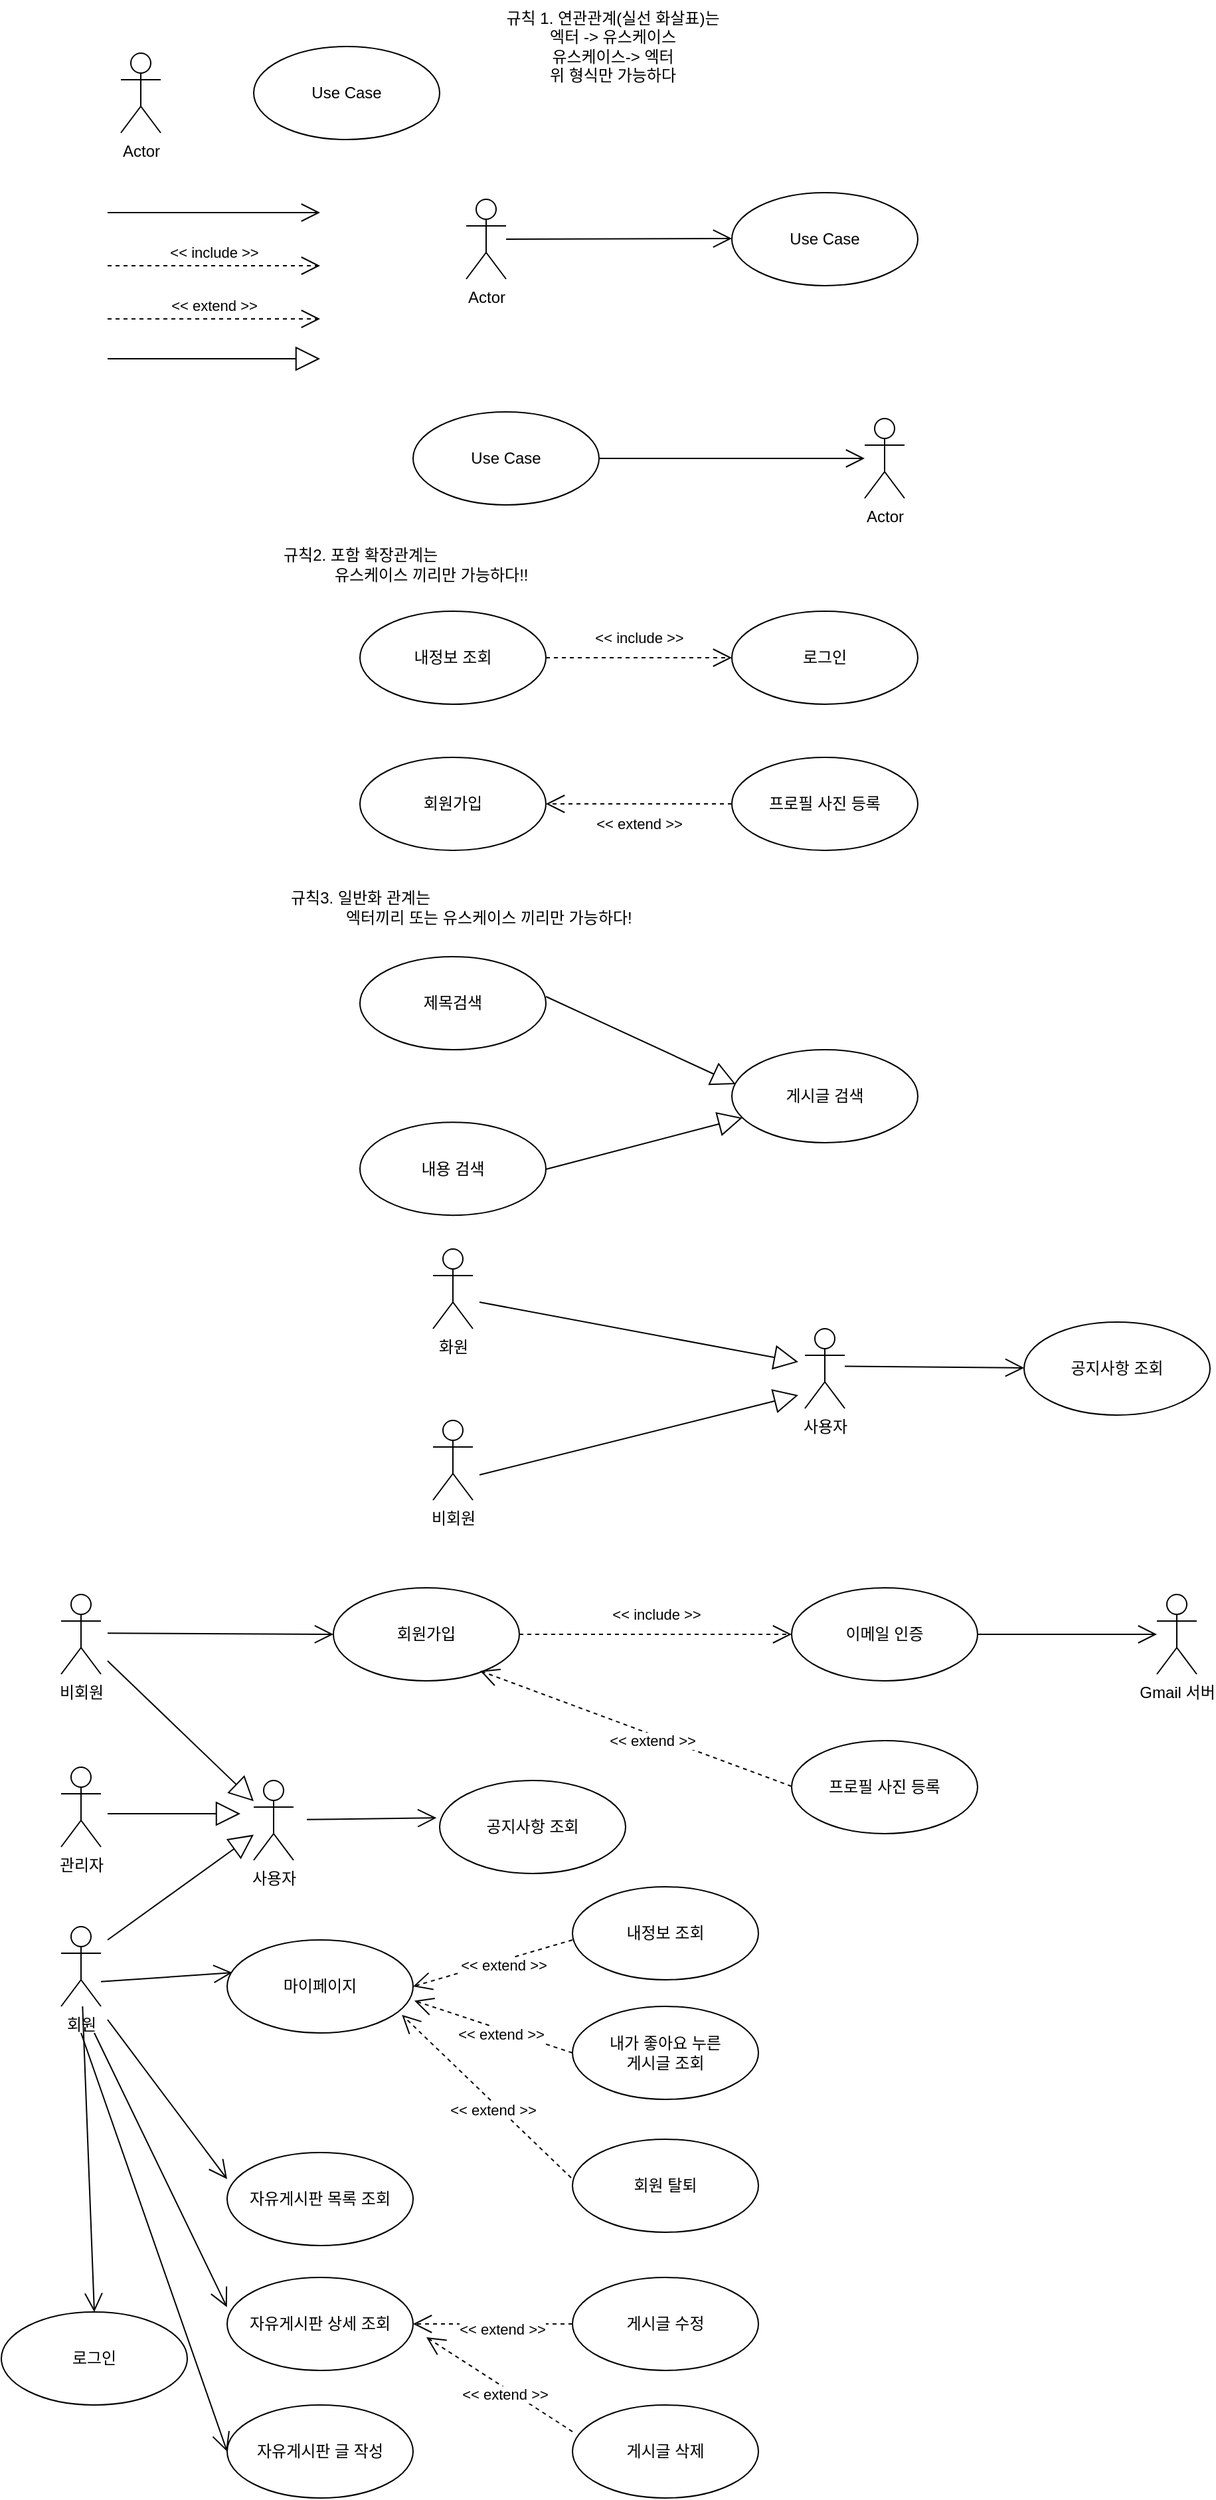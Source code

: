 <mxfile version="21.5.1" type="device">
  <diagram name="Page-1" id="b5b7bab2-c9e2-2cf4-8b2a-24fd1a2a6d21">
    <mxGraphModel dx="1009" dy="926" grid="1" gridSize="10" guides="1" tooltips="1" connect="1" arrows="1" fold="1" page="1" pageScale="1" pageWidth="827" pageHeight="1169" background="none" math="0" shadow="0">
      <root>
        <mxCell id="0" />
        <mxCell id="1" parent="0" />
        <mxCell id="cTThmHPJOHlPgZETZRBA-1" value="Actor" style="shape=umlActor;verticalLabelPosition=bottom;verticalAlign=top;html=1;" vertex="1" parent="1">
          <mxGeometry x="90" y="80" width="30" height="60" as="geometry" />
        </mxCell>
        <mxCell id="cTThmHPJOHlPgZETZRBA-3" value="Use Case" style="ellipse;whiteSpace=wrap;html=1;" vertex="1" parent="1">
          <mxGeometry x="190" y="75" width="140" height="70" as="geometry" />
        </mxCell>
        <mxCell id="cTThmHPJOHlPgZETZRBA-7" value="&amp;lt;&amp;lt; include &amp;gt;&amp;gt;" style="endArrow=open;endSize=12;dashed=1;html=1;rounded=0;" edge="1" parent="1">
          <mxGeometry y="10" width="160" relative="1" as="geometry">
            <mxPoint x="80" y="240" as="sourcePoint" />
            <mxPoint x="240" y="240" as="targetPoint" />
            <mxPoint as="offset" />
          </mxGeometry>
        </mxCell>
        <mxCell id="cTThmHPJOHlPgZETZRBA-8" value="" style="endArrow=open;endFill=1;endSize=12;html=1;rounded=0;" edge="1" parent="1">
          <mxGeometry width="160" relative="1" as="geometry">
            <mxPoint x="80" y="200" as="sourcePoint" />
            <mxPoint x="240" y="200" as="targetPoint" />
          </mxGeometry>
        </mxCell>
        <mxCell id="cTThmHPJOHlPgZETZRBA-9" value="&amp;lt;&amp;lt; extend &amp;gt;&amp;gt;" style="endArrow=open;endSize=12;dashed=1;html=1;rounded=0;" edge="1" parent="1">
          <mxGeometry y="10" width="160" relative="1" as="geometry">
            <mxPoint x="80" y="280" as="sourcePoint" />
            <mxPoint x="240" y="280" as="targetPoint" />
            <mxPoint as="offset" />
          </mxGeometry>
        </mxCell>
        <mxCell id="cTThmHPJOHlPgZETZRBA-10" value="" style="endArrow=block;endSize=16;endFill=0;html=1;rounded=0;" edge="1" parent="1">
          <mxGeometry width="160" relative="1" as="geometry">
            <mxPoint x="80" y="310" as="sourcePoint" />
            <mxPoint x="240" y="310" as="targetPoint" />
          </mxGeometry>
        </mxCell>
        <mxCell id="cTThmHPJOHlPgZETZRBA-12" value="규칙 1. 연관관계(실선 화살표)는&lt;br&gt;엑터 -&amp;gt; 유스케이스&lt;br&gt;유스케이스-&amp;gt; 엑터&lt;br&gt;위 형식만 가능하다" style="text;html=1;align=center;verticalAlign=middle;resizable=0;points=[];autosize=1;strokeColor=none;fillColor=none;" vertex="1" parent="1">
          <mxGeometry x="360" y="40" width="200" height="70" as="geometry" />
        </mxCell>
        <mxCell id="cTThmHPJOHlPgZETZRBA-14" value="Actor" style="shape=umlActor;verticalLabelPosition=bottom;verticalAlign=top;html=1;" vertex="1" parent="1">
          <mxGeometry x="350" y="190" width="30" height="60" as="geometry" />
        </mxCell>
        <mxCell id="cTThmHPJOHlPgZETZRBA-15" value="Use Case" style="ellipse;whiteSpace=wrap;html=1;" vertex="1" parent="1">
          <mxGeometry x="550" y="185" width="140" height="70" as="geometry" />
        </mxCell>
        <mxCell id="cTThmHPJOHlPgZETZRBA-16" value="" style="endArrow=open;endFill=1;endSize=12;html=1;rounded=0;" edge="1" parent="1" source="cTThmHPJOHlPgZETZRBA-14">
          <mxGeometry width="160" relative="1" as="geometry">
            <mxPoint x="420" y="220" as="sourcePoint" />
            <mxPoint x="550" y="219.5" as="targetPoint" />
          </mxGeometry>
        </mxCell>
        <mxCell id="cTThmHPJOHlPgZETZRBA-17" value="Use Case" style="ellipse;whiteSpace=wrap;html=1;" vertex="1" parent="1">
          <mxGeometry x="310" y="350" width="140" height="70" as="geometry" />
        </mxCell>
        <mxCell id="cTThmHPJOHlPgZETZRBA-18" value="Actor" style="shape=umlActor;verticalLabelPosition=bottom;verticalAlign=top;html=1;" vertex="1" parent="1">
          <mxGeometry x="650" y="355" width="30" height="60" as="geometry" />
        </mxCell>
        <mxCell id="cTThmHPJOHlPgZETZRBA-19" value="" style="endArrow=open;endFill=1;endSize=12;html=1;rounded=0;" edge="1" parent="1" target="cTThmHPJOHlPgZETZRBA-18">
          <mxGeometry width="160" relative="1" as="geometry">
            <mxPoint x="450" y="385" as="sourcePoint" />
            <mxPoint x="630" y="385" as="targetPoint" />
          </mxGeometry>
        </mxCell>
        <mxCell id="cTThmHPJOHlPgZETZRBA-24" value="규칙2. 포함 확장관계는&lt;br&gt;&lt;span style=&quot;white-space: pre;&quot;&gt;&#x9;&lt;/span&gt;&lt;span style=&quot;white-space: pre;&quot;&gt;&#x9;&lt;/span&gt;&lt;span style=&quot;white-space: pre;&quot;&gt;&#x9;&lt;/span&gt;&lt;span style=&quot;white-space: pre;&quot;&gt;&#x9;&lt;/span&gt;유스케이스 끼리만 가능하다!!" style="text;html=1;align=center;verticalAlign=middle;resizable=0;points=[];autosize=1;strokeColor=none;fillColor=none;" vertex="1" parent="1">
          <mxGeometry x="125" y="445" width="290" height="40" as="geometry" />
        </mxCell>
        <mxCell id="cTThmHPJOHlPgZETZRBA-25" value="내정보 조회" style="ellipse;whiteSpace=wrap;html=1;" vertex="1" parent="1">
          <mxGeometry x="270" y="500" width="140" height="70" as="geometry" />
        </mxCell>
        <mxCell id="cTThmHPJOHlPgZETZRBA-26" value="로그인" style="ellipse;whiteSpace=wrap;html=1;" vertex="1" parent="1">
          <mxGeometry x="550" y="500" width="140" height="70" as="geometry" />
        </mxCell>
        <mxCell id="cTThmHPJOHlPgZETZRBA-27" value="&amp;lt;&amp;lt; include &amp;gt;&amp;gt;" style="endArrow=open;endSize=12;dashed=1;html=1;rounded=0;exitX=1;exitY=0.5;exitDx=0;exitDy=0;" edge="1" parent="1" source="cTThmHPJOHlPgZETZRBA-25">
          <mxGeometry y="15" width="160" relative="1" as="geometry">
            <mxPoint x="416.5" y="534.5" as="sourcePoint" />
            <mxPoint x="550" y="535" as="targetPoint" />
            <mxPoint as="offset" />
          </mxGeometry>
        </mxCell>
        <mxCell id="cTThmHPJOHlPgZETZRBA-28" value="회원가입" style="ellipse;whiteSpace=wrap;html=1;" vertex="1" parent="1">
          <mxGeometry x="270" y="610" width="140" height="70" as="geometry" />
        </mxCell>
        <mxCell id="cTThmHPJOHlPgZETZRBA-29" value="프로필 사진 등록" style="ellipse;whiteSpace=wrap;html=1;" vertex="1" parent="1">
          <mxGeometry x="550" y="610" width="140" height="70" as="geometry" />
        </mxCell>
        <mxCell id="cTThmHPJOHlPgZETZRBA-31" value="&amp;lt;&amp;lt; extend &amp;gt;&amp;gt;" style="endArrow=open;endSize=12;dashed=1;html=1;rounded=0;entryX=1;entryY=0.5;entryDx=0;entryDy=0;" edge="1" parent="1" target="cTThmHPJOHlPgZETZRBA-28">
          <mxGeometry y="15" width="160" relative="1" as="geometry">
            <mxPoint x="550" y="645" as="sourcePoint" />
            <mxPoint x="370" y="640" as="targetPoint" />
            <mxPoint as="offset" />
          </mxGeometry>
        </mxCell>
        <mxCell id="cTThmHPJOHlPgZETZRBA-33" value="규칙3. 일반화 관계는&lt;br&gt;&lt;span style=&quot;white-space: pre;&quot;&gt;&#x9;&lt;/span&gt;&lt;span style=&quot;white-space: pre;&quot;&gt;&#x9;&lt;/span&gt;&lt;span style=&quot;white-space: pre;&quot;&gt;&#x9;&lt;/span&gt;&lt;span style=&quot;white-space: pre;&quot;&gt;&#x9;&lt;/span&gt;&lt;span style=&quot;white-space: pre;&quot;&gt;&#x9;&lt;/span&gt;&lt;span style=&quot;white-space: pre;&quot;&gt;&#x9;&lt;/span&gt;&lt;span style=&quot;white-space: pre;&quot;&gt;&#x9;&lt;/span&gt;&amp;nbsp; 엑터끼리 또는 유스케이스 끼리만 가능하다!" style="text;html=1;align=center;verticalAlign=middle;resizable=0;points=[];autosize=1;strokeColor=none;fillColor=none;" vertex="1" parent="1">
          <mxGeometry x="45" y="703" width="450" height="40" as="geometry" />
        </mxCell>
        <mxCell id="cTThmHPJOHlPgZETZRBA-34" value="제목검색" style="ellipse;whiteSpace=wrap;html=1;" vertex="1" parent="1">
          <mxGeometry x="270" y="760" width="140" height="70" as="geometry" />
        </mxCell>
        <mxCell id="cTThmHPJOHlPgZETZRBA-35" value="내용 검색" style="ellipse;whiteSpace=wrap;html=1;" vertex="1" parent="1">
          <mxGeometry x="270" y="884.57" width="140" height="70" as="geometry" />
        </mxCell>
        <mxCell id="cTThmHPJOHlPgZETZRBA-36" value="게시글 검색" style="ellipse;whiteSpace=wrap;html=1;" vertex="1" parent="1">
          <mxGeometry x="550" y="830.0" width="140" height="70" as="geometry" />
        </mxCell>
        <mxCell id="cTThmHPJOHlPgZETZRBA-37" value="" style="endArrow=block;endSize=16;endFill=0;html=1;rounded=0;entryX=0.021;entryY=0.371;entryDx=0;entryDy=0;entryPerimeter=0;" edge="1" parent="1" target="cTThmHPJOHlPgZETZRBA-36">
          <mxGeometry width="160" relative="1" as="geometry">
            <mxPoint x="410" y="790" as="sourcePoint" />
            <mxPoint x="570" y="790" as="targetPoint" />
          </mxGeometry>
        </mxCell>
        <mxCell id="cTThmHPJOHlPgZETZRBA-38" value="" style="endArrow=block;endSize=16;endFill=0;html=1;rounded=0;" edge="1" parent="1" target="cTThmHPJOHlPgZETZRBA-36">
          <mxGeometry width="160" relative="1" as="geometry">
            <mxPoint x="410" y="920" as="sourcePoint" />
            <mxPoint x="553" y="986" as="targetPoint" />
          </mxGeometry>
        </mxCell>
        <mxCell id="cTThmHPJOHlPgZETZRBA-39" value="화원" style="shape=umlActor;verticalLabelPosition=bottom;verticalAlign=top;html=1;" vertex="1" parent="1">
          <mxGeometry x="325" y="980" width="30" height="60" as="geometry" />
        </mxCell>
        <mxCell id="cTThmHPJOHlPgZETZRBA-42" value="비회원" style="shape=umlActor;verticalLabelPosition=bottom;verticalAlign=top;html=1;" vertex="1" parent="1">
          <mxGeometry x="325" y="1109" width="30" height="60" as="geometry" />
        </mxCell>
        <mxCell id="cTThmHPJOHlPgZETZRBA-44" value="사용자" style="shape=umlActor;verticalLabelPosition=bottom;verticalAlign=top;html=1;" vertex="1" parent="1">
          <mxGeometry x="605" y="1040" width="30" height="60" as="geometry" />
        </mxCell>
        <mxCell id="cTThmHPJOHlPgZETZRBA-46" value="" style="endArrow=block;endSize=16;endFill=0;html=1;rounded=0;" edge="1" parent="1">
          <mxGeometry width="160" relative="1" as="geometry">
            <mxPoint x="360" y="1150" as="sourcePoint" />
            <mxPoint x="600" y="1090" as="targetPoint" />
          </mxGeometry>
        </mxCell>
        <mxCell id="cTThmHPJOHlPgZETZRBA-47" value="공지사항 조회" style="ellipse;whiteSpace=wrap;html=1;" vertex="1" parent="1">
          <mxGeometry x="770" y="1035" width="140" height="70" as="geometry" />
        </mxCell>
        <mxCell id="cTThmHPJOHlPgZETZRBA-48" value="" style="endArrow=block;endSize=16;endFill=0;html=1;rounded=0;" edge="1" parent="1">
          <mxGeometry width="160" relative="1" as="geometry">
            <mxPoint x="360" y="1020.0" as="sourcePoint" />
            <mxPoint x="600" y="1065" as="targetPoint" />
          </mxGeometry>
        </mxCell>
        <mxCell id="cTThmHPJOHlPgZETZRBA-49" value="" style="endArrow=open;endFill=1;endSize=12;html=1;rounded=0;" edge="1" parent="1" target="cTThmHPJOHlPgZETZRBA-47">
          <mxGeometry width="160" relative="1" as="geometry">
            <mxPoint x="635" y="1068.26" as="sourcePoint" />
            <mxPoint x="770" y="1068" as="targetPoint" />
          </mxGeometry>
        </mxCell>
        <mxCell id="cTThmHPJOHlPgZETZRBA-50" value="비회원" style="shape=umlActor;verticalLabelPosition=bottom;verticalAlign=top;html=1;" vertex="1" parent="1">
          <mxGeometry x="45" y="1240" width="30" height="60" as="geometry" />
        </mxCell>
        <mxCell id="cTThmHPJOHlPgZETZRBA-52" value="회원가입" style="ellipse;whiteSpace=wrap;html=1;" vertex="1" parent="1">
          <mxGeometry x="250" y="1235" width="140" height="70" as="geometry" />
        </mxCell>
        <mxCell id="cTThmHPJOHlPgZETZRBA-54" value="" style="endArrow=open;endFill=1;endSize=12;html=1;rounded=0;entryX=0;entryY=0.5;entryDx=0;entryDy=0;" edge="1" parent="1" target="cTThmHPJOHlPgZETZRBA-52">
          <mxGeometry width="160" relative="1" as="geometry">
            <mxPoint x="80" y="1269.17" as="sourcePoint" />
            <mxPoint x="230" y="1269" as="targetPoint" />
          </mxGeometry>
        </mxCell>
        <mxCell id="cTThmHPJOHlPgZETZRBA-55" value="이메일 인증" style="ellipse;whiteSpace=wrap;html=1;" vertex="1" parent="1">
          <mxGeometry x="595" y="1235" width="140" height="70" as="geometry" />
        </mxCell>
        <mxCell id="cTThmHPJOHlPgZETZRBA-56" value="&amp;lt;&amp;lt; include &amp;gt;&amp;gt;" style="endArrow=open;endSize=12;dashed=1;html=1;rounded=0;exitX=1;exitY=0.5;exitDx=0;exitDy=0;entryX=0;entryY=0.5;entryDx=0;entryDy=0;" edge="1" parent="1" target="cTThmHPJOHlPgZETZRBA-55">
          <mxGeometry y="15" width="160" relative="1" as="geometry">
            <mxPoint x="390" y="1270" as="sourcePoint" />
            <mxPoint x="530" y="1270" as="targetPoint" />
            <mxPoint as="offset" />
          </mxGeometry>
        </mxCell>
        <mxCell id="cTThmHPJOHlPgZETZRBA-58" value="Gmail 서버" style="shape=umlActor;verticalLabelPosition=bottom;verticalAlign=top;html=1;" vertex="1" parent="1">
          <mxGeometry x="870" y="1240" width="30" height="60" as="geometry" />
        </mxCell>
        <mxCell id="cTThmHPJOHlPgZETZRBA-63" value="" style="endArrow=open;endFill=1;endSize=12;html=1;rounded=0;exitX=1;exitY=0.5;exitDx=0;exitDy=0;" edge="1" parent="1" source="cTThmHPJOHlPgZETZRBA-55" target="cTThmHPJOHlPgZETZRBA-58">
          <mxGeometry width="160" relative="1" as="geometry">
            <mxPoint x="740" y="1270" as="sourcePoint" />
            <mxPoint x="860" y="1270" as="targetPoint" />
          </mxGeometry>
        </mxCell>
        <mxCell id="cTThmHPJOHlPgZETZRBA-64" value="&amp;lt;&amp;lt; extend &amp;gt;&amp;gt;" style="endArrow=open;endSize=12;dashed=1;html=1;rounded=0;entryX=0.789;entryY=0.893;entryDx=0;entryDy=0;entryPerimeter=0;" edge="1" parent="1" target="cTThmHPJOHlPgZETZRBA-52">
          <mxGeometry x="-0.117" y="4" width="160" relative="1" as="geometry">
            <mxPoint x="595" y="1384.41" as="sourcePoint" />
            <mxPoint x="455" y="1384.41" as="targetPoint" />
            <mxPoint as="offset" />
          </mxGeometry>
        </mxCell>
        <mxCell id="cTThmHPJOHlPgZETZRBA-65" value="프로필 사진 등록" style="ellipse;whiteSpace=wrap;html=1;" vertex="1" parent="1">
          <mxGeometry x="595" y="1350" width="140" height="70" as="geometry" />
        </mxCell>
        <mxCell id="cTThmHPJOHlPgZETZRBA-66" value="회원" style="shape=umlActor;verticalLabelPosition=bottom;verticalAlign=top;html=1;" vertex="1" parent="1">
          <mxGeometry x="45" y="1490" width="30" height="60" as="geometry" />
        </mxCell>
        <mxCell id="cTThmHPJOHlPgZETZRBA-69" value="사용자" style="shape=umlActor;verticalLabelPosition=bottom;verticalAlign=top;html=1;" vertex="1" parent="1">
          <mxGeometry x="190" y="1380" width="30" height="60" as="geometry" />
        </mxCell>
        <mxCell id="cTThmHPJOHlPgZETZRBA-72" value="" style="endArrow=block;endSize=16;endFill=0;html=1;rounded=0;" edge="1" parent="1" target="cTThmHPJOHlPgZETZRBA-69">
          <mxGeometry width="160" relative="1" as="geometry">
            <mxPoint x="80" y="1290" as="sourcePoint" />
            <mxPoint x="180" y="1370" as="targetPoint" />
          </mxGeometry>
        </mxCell>
        <mxCell id="cTThmHPJOHlPgZETZRBA-73" value="" style="endArrow=block;endSize=16;endFill=0;html=1;rounded=0;" edge="1" parent="1" target="cTThmHPJOHlPgZETZRBA-69">
          <mxGeometry width="160" relative="1" as="geometry">
            <mxPoint x="80" y="1500" as="sourcePoint" />
            <mxPoint x="185" y="1576" as="targetPoint" />
          </mxGeometry>
        </mxCell>
        <mxCell id="cTThmHPJOHlPgZETZRBA-74" value="공지사항 조회" style="ellipse;whiteSpace=wrap;html=1;" vertex="1" parent="1">
          <mxGeometry x="330" y="1380" width="140" height="70" as="geometry" />
        </mxCell>
        <mxCell id="cTThmHPJOHlPgZETZRBA-75" value="" style="endArrow=open;endFill=1;endSize=12;html=1;rounded=0;exitX=1;exitY=0.5;exitDx=0;exitDy=0;entryX=-0.017;entryY=0.402;entryDx=0;entryDy=0;entryPerimeter=0;" edge="1" parent="1" target="cTThmHPJOHlPgZETZRBA-74">
          <mxGeometry width="160" relative="1" as="geometry">
            <mxPoint x="230" y="1409.41" as="sourcePoint" />
            <mxPoint x="340" y="1409" as="targetPoint" />
          </mxGeometry>
        </mxCell>
        <mxCell id="cTThmHPJOHlPgZETZRBA-76" value="관리자" style="shape=umlActor;verticalLabelPosition=bottom;verticalAlign=top;html=1;" vertex="1" parent="1">
          <mxGeometry x="45" y="1370" width="30" height="60" as="geometry" />
        </mxCell>
        <mxCell id="cTThmHPJOHlPgZETZRBA-77" value="" style="endArrow=block;endSize=16;endFill=0;html=1;rounded=0;" edge="1" parent="1">
          <mxGeometry width="160" relative="1" as="geometry">
            <mxPoint x="80" y="1405" as="sourcePoint" />
            <mxPoint x="180" y="1405" as="targetPoint" />
          </mxGeometry>
        </mxCell>
        <mxCell id="cTThmHPJOHlPgZETZRBA-80" value="" style="endArrow=open;endFill=1;endSize=12;html=1;rounded=0;exitX=1;exitY=0.5;exitDx=0;exitDy=0;entryX=0.028;entryY=0.351;entryDx=0;entryDy=0;entryPerimeter=0;" edge="1" parent="1" target="cTThmHPJOHlPgZETZRBA-81">
          <mxGeometry width="160" relative="1" as="geometry">
            <mxPoint x="75" y="1531.41" as="sourcePoint" />
            <mxPoint x="200" y="1530" as="targetPoint" />
          </mxGeometry>
        </mxCell>
        <mxCell id="cTThmHPJOHlPgZETZRBA-81" value="마이페이지" style="ellipse;whiteSpace=wrap;html=1;" vertex="1" parent="1">
          <mxGeometry x="170" y="1500" width="140" height="70" as="geometry" />
        </mxCell>
        <mxCell id="cTThmHPJOHlPgZETZRBA-84" value="내정보 조회" style="ellipse;whiteSpace=wrap;html=1;" vertex="1" parent="1">
          <mxGeometry x="430" y="1460" width="140" height="70" as="geometry" />
        </mxCell>
        <mxCell id="cTThmHPJOHlPgZETZRBA-85" value="내가 좋아요 누른&lt;br&gt;게시글 조회" style="ellipse;whiteSpace=wrap;html=1;" vertex="1" parent="1">
          <mxGeometry x="430" y="1550" width="140" height="70" as="geometry" />
        </mxCell>
        <mxCell id="cTThmHPJOHlPgZETZRBA-86" value="회원 탈퇴" style="ellipse;whiteSpace=wrap;html=1;" vertex="1" parent="1">
          <mxGeometry x="430" y="1650" width="140" height="70" as="geometry" />
        </mxCell>
        <mxCell id="cTThmHPJOHlPgZETZRBA-87" value="&amp;lt;&amp;lt; extend &amp;gt;&amp;gt;" style="endArrow=open;endSize=12;dashed=1;html=1;rounded=0;entryX=1;entryY=0.5;entryDx=0;entryDy=0;" edge="1" parent="1" target="cTThmHPJOHlPgZETZRBA-81">
          <mxGeometry x="-0.117" y="4" width="160" relative="1" as="geometry">
            <mxPoint x="430" y="1500" as="sourcePoint" />
            <mxPoint x="195" y="1413.59" as="targetPoint" />
            <mxPoint as="offset" />
          </mxGeometry>
        </mxCell>
        <mxCell id="cTThmHPJOHlPgZETZRBA-88" value="&amp;lt;&amp;lt; extend &amp;gt;&amp;gt;" style="endArrow=open;endSize=12;dashed=1;html=1;rounded=0;entryX=1.007;entryY=0.654;entryDx=0;entryDy=0;entryPerimeter=0;" edge="1" parent="1" target="cTThmHPJOHlPgZETZRBA-81">
          <mxGeometry x="-0.117" y="4" width="160" relative="1" as="geometry">
            <mxPoint x="430" y="1585" as="sourcePoint" />
            <mxPoint x="310" y="1620" as="targetPoint" />
            <mxPoint as="offset" />
          </mxGeometry>
        </mxCell>
        <mxCell id="cTThmHPJOHlPgZETZRBA-89" value="&amp;lt;&amp;lt; extend &amp;gt;&amp;gt;" style="endArrow=open;endSize=12;dashed=1;html=1;rounded=0;entryX=0.94;entryY=0.805;entryDx=0;entryDy=0;entryPerimeter=0;" edge="1" parent="1" target="cTThmHPJOHlPgZETZRBA-81">
          <mxGeometry x="-0.117" y="4" width="160" relative="1" as="geometry">
            <mxPoint x="429" y="1679" as="sourcePoint" />
            <mxPoint x="310" y="1640" as="targetPoint" />
            <mxPoint as="offset" />
          </mxGeometry>
        </mxCell>
        <mxCell id="cTThmHPJOHlPgZETZRBA-90" value="자유게시판 목록 조회" style="ellipse;whiteSpace=wrap;html=1;" vertex="1" parent="1">
          <mxGeometry x="170" y="1660" width="140" height="70" as="geometry" />
        </mxCell>
        <mxCell id="cTThmHPJOHlPgZETZRBA-91" value="자유게시판 상세 조회" style="ellipse;whiteSpace=wrap;html=1;" vertex="1" parent="1">
          <mxGeometry x="170" y="1754" width="140" height="70" as="geometry" />
        </mxCell>
        <mxCell id="cTThmHPJOHlPgZETZRBA-92" value="자유게시판 글 작성" style="ellipse;whiteSpace=wrap;html=1;" vertex="1" parent="1">
          <mxGeometry x="170" y="1850" width="140" height="70" as="geometry" />
        </mxCell>
        <mxCell id="cTThmHPJOHlPgZETZRBA-93" value="" style="endArrow=open;endFill=1;endSize=12;html=1;rounded=0;entryX=0;entryY=0.286;entryDx=0;entryDy=0;entryPerimeter=0;" edge="1" parent="1" target="cTThmHPJOHlPgZETZRBA-90">
          <mxGeometry width="160" relative="1" as="geometry">
            <mxPoint x="80" y="1560" as="sourcePoint" />
            <mxPoint x="169" y="1600" as="targetPoint" />
          </mxGeometry>
        </mxCell>
        <mxCell id="cTThmHPJOHlPgZETZRBA-94" value="" style="endArrow=open;endFill=1;endSize=12;html=1;rounded=0;entryX=0;entryY=0.5;entryDx=0;entryDy=0;" edge="1" parent="1" target="cTThmHPJOHlPgZETZRBA-92">
          <mxGeometry width="160" relative="1" as="geometry">
            <mxPoint x="60" y="1570" as="sourcePoint" />
            <mxPoint x="150" y="1690" as="targetPoint" />
          </mxGeometry>
        </mxCell>
        <mxCell id="cTThmHPJOHlPgZETZRBA-95" value="" style="endArrow=open;endFill=1;endSize=12;html=1;rounded=0;entryX=-0.001;entryY=0.319;entryDx=0;entryDy=0;entryPerimeter=0;" edge="1" parent="1" target="cTThmHPJOHlPgZETZRBA-91">
          <mxGeometry width="160" relative="1" as="geometry">
            <mxPoint x="70" y="1570" as="sourcePoint" />
            <mxPoint x="180" y="1780" as="targetPoint" />
          </mxGeometry>
        </mxCell>
        <mxCell id="cTThmHPJOHlPgZETZRBA-96" value="게시글 수정" style="ellipse;whiteSpace=wrap;html=1;" vertex="1" parent="1">
          <mxGeometry x="430" y="1754" width="140" height="70" as="geometry" />
        </mxCell>
        <mxCell id="cTThmHPJOHlPgZETZRBA-97" value="게시글 삭제" style="ellipse;whiteSpace=wrap;html=1;" vertex="1" parent="1">
          <mxGeometry x="430" y="1850" width="140" height="70" as="geometry" />
        </mxCell>
        <mxCell id="cTThmHPJOHlPgZETZRBA-98" value="&amp;lt;&amp;lt; extend &amp;gt;&amp;gt;" style="endArrow=open;endSize=12;dashed=1;html=1;rounded=0;entryX=1;entryY=0.5;entryDx=0;entryDy=0;exitX=0;exitY=0.5;exitDx=0;exitDy=0;" edge="1" parent="1" source="cTThmHPJOHlPgZETZRBA-96" target="cTThmHPJOHlPgZETZRBA-91">
          <mxGeometry x="-0.117" y="4" width="160" relative="1" as="geometry">
            <mxPoint x="430" y="1815" as="sourcePoint" />
            <mxPoint x="303" y="1692" as="targetPoint" />
            <mxPoint as="offset" />
          </mxGeometry>
        </mxCell>
        <mxCell id="cTThmHPJOHlPgZETZRBA-99" value="&amp;lt;&amp;lt; extend &amp;gt;&amp;gt;" style="endArrow=open;endSize=12;dashed=1;html=1;rounded=0;entryX=1;entryY=0.5;entryDx=0;entryDy=0;exitX=0;exitY=0.286;exitDx=0;exitDy=0;exitPerimeter=0;" edge="1" parent="1" source="cTThmHPJOHlPgZETZRBA-97">
          <mxGeometry x="-0.117" y="4" width="160" relative="1" as="geometry">
            <mxPoint x="440" y="1799" as="sourcePoint" />
            <mxPoint x="320" y="1799" as="targetPoint" />
            <mxPoint as="offset" />
          </mxGeometry>
        </mxCell>
        <mxCell id="cTThmHPJOHlPgZETZRBA-100" value="로그인" style="ellipse;whiteSpace=wrap;html=1;" vertex="1" parent="1">
          <mxGeometry y="1780" width="140" height="70" as="geometry" />
        </mxCell>
        <mxCell id="cTThmHPJOHlPgZETZRBA-101" value="" style="endArrow=open;endFill=1;endSize=12;html=1;rounded=0;entryX=0.5;entryY=0;entryDx=0;entryDy=0;" edge="1" parent="1" source="cTThmHPJOHlPgZETZRBA-66" target="cTThmHPJOHlPgZETZRBA-100">
          <mxGeometry width="160" relative="1" as="geometry">
            <mxPoint x="10.5" y="1666.41" as="sourcePoint" />
            <mxPoint x="109.5" y="1660" as="targetPoint" />
          </mxGeometry>
        </mxCell>
      </root>
    </mxGraphModel>
  </diagram>
</mxfile>
